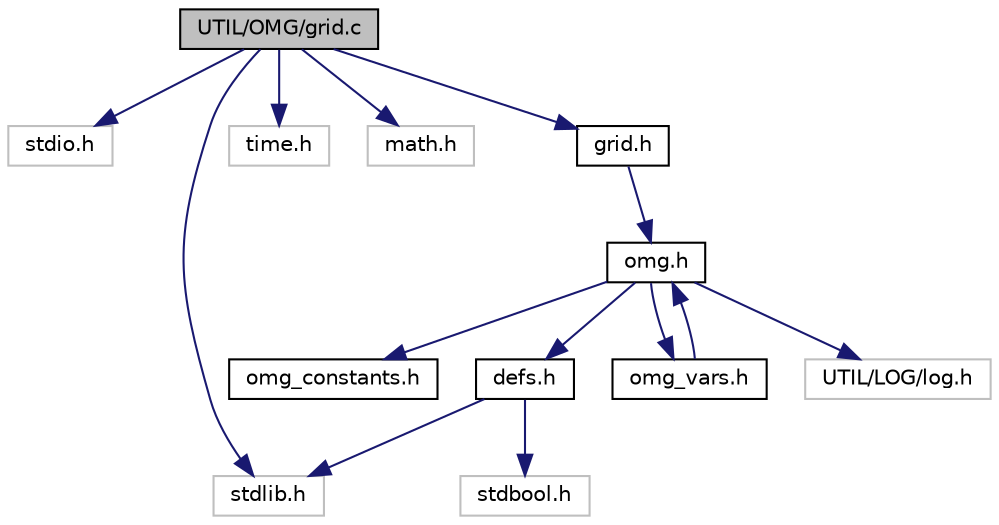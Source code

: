digraph "UTIL/OMG/grid.c"
{
 // LATEX_PDF_SIZE
  edge [fontname="Helvetica",fontsize="10",labelfontname="Helvetica",labelfontsize="10"];
  node [fontname="Helvetica",fontsize="10",shape=record];
  Node1 [label="UTIL/OMG/grid.c",height=0.2,width=0.4,color="black", fillcolor="grey75", style="filled", fontcolor="black",tooltip=" "];
  Node1 -> Node2 [color="midnightblue",fontsize="10",style="solid",fontname="Helvetica"];
  Node2 [label="stdio.h",height=0.2,width=0.4,color="grey75", fillcolor="white", style="filled",tooltip=" "];
  Node1 -> Node3 [color="midnightblue",fontsize="10",style="solid",fontname="Helvetica"];
  Node3 [label="stdlib.h",height=0.2,width=0.4,color="grey75", fillcolor="white", style="filled",tooltip=" "];
  Node1 -> Node4 [color="midnightblue",fontsize="10",style="solid",fontname="Helvetica"];
  Node4 [label="time.h",height=0.2,width=0.4,color="grey75", fillcolor="white", style="filled",tooltip=" "];
  Node1 -> Node5 [color="midnightblue",fontsize="10",style="solid",fontname="Helvetica"];
  Node5 [label="math.h",height=0.2,width=0.4,color="grey75", fillcolor="white", style="filled",tooltip=" "];
  Node1 -> Node6 [color="midnightblue",fontsize="10",style="solid",fontname="Helvetica"];
  Node6 [label="grid.h",height=0.2,width=0.4,color="black", fillcolor="white", style="filled",URL="$grid_8h.html",tooltip=" "];
  Node6 -> Node7 [color="midnightblue",fontsize="10",style="solid",fontname="Helvetica"];
  Node7 [label="omg.h",height=0.2,width=0.4,color="black", fillcolor="white", style="filled",URL="$omg_8h.html",tooltip=" "];
  Node7 -> Node8 [color="midnightblue",fontsize="10",style="solid",fontname="Helvetica"];
  Node8 [label="omg_constants.h",height=0.2,width=0.4,color="black", fillcolor="white", style="filled",URL="$omg__constants_8h.html",tooltip="Constants and Enumarations."];
  Node7 -> Node9 [color="midnightblue",fontsize="10",style="solid",fontname="Helvetica"];
  Node9 [label="defs.h",height=0.2,width=0.4,color="black", fillcolor="white", style="filled",URL="$UTIL_2OMG_2defs_8h.html",tooltip="Typedefs & Prototypes of OMG functions."];
  Node9 -> Node3 [color="midnightblue",fontsize="10",style="solid",fontname="Helvetica"];
  Node9 -> Node10 [color="midnightblue",fontsize="10",style="solid",fontname="Helvetica"];
  Node10 [label="stdbool.h",height=0.2,width=0.4,color="grey75", fillcolor="white", style="filled",tooltip=" "];
  Node7 -> Node11 [color="midnightblue",fontsize="10",style="solid",fontname="Helvetica"];
  Node11 [label="omg_vars.h",height=0.2,width=0.4,color="black", fillcolor="white", style="filled",URL="$omg__vars_8h.html",tooltip="Global variables."];
  Node11 -> Node7 [color="midnightblue",fontsize="10",style="solid",fontname="Helvetica"];
  Node7 -> Node12 [color="midnightblue",fontsize="10",style="solid",fontname="Helvetica"];
  Node12 [label="UTIL/LOG/log.h",height=0.2,width=0.4,color="grey75", fillcolor="white", style="filled",tooltip=" "];
}
